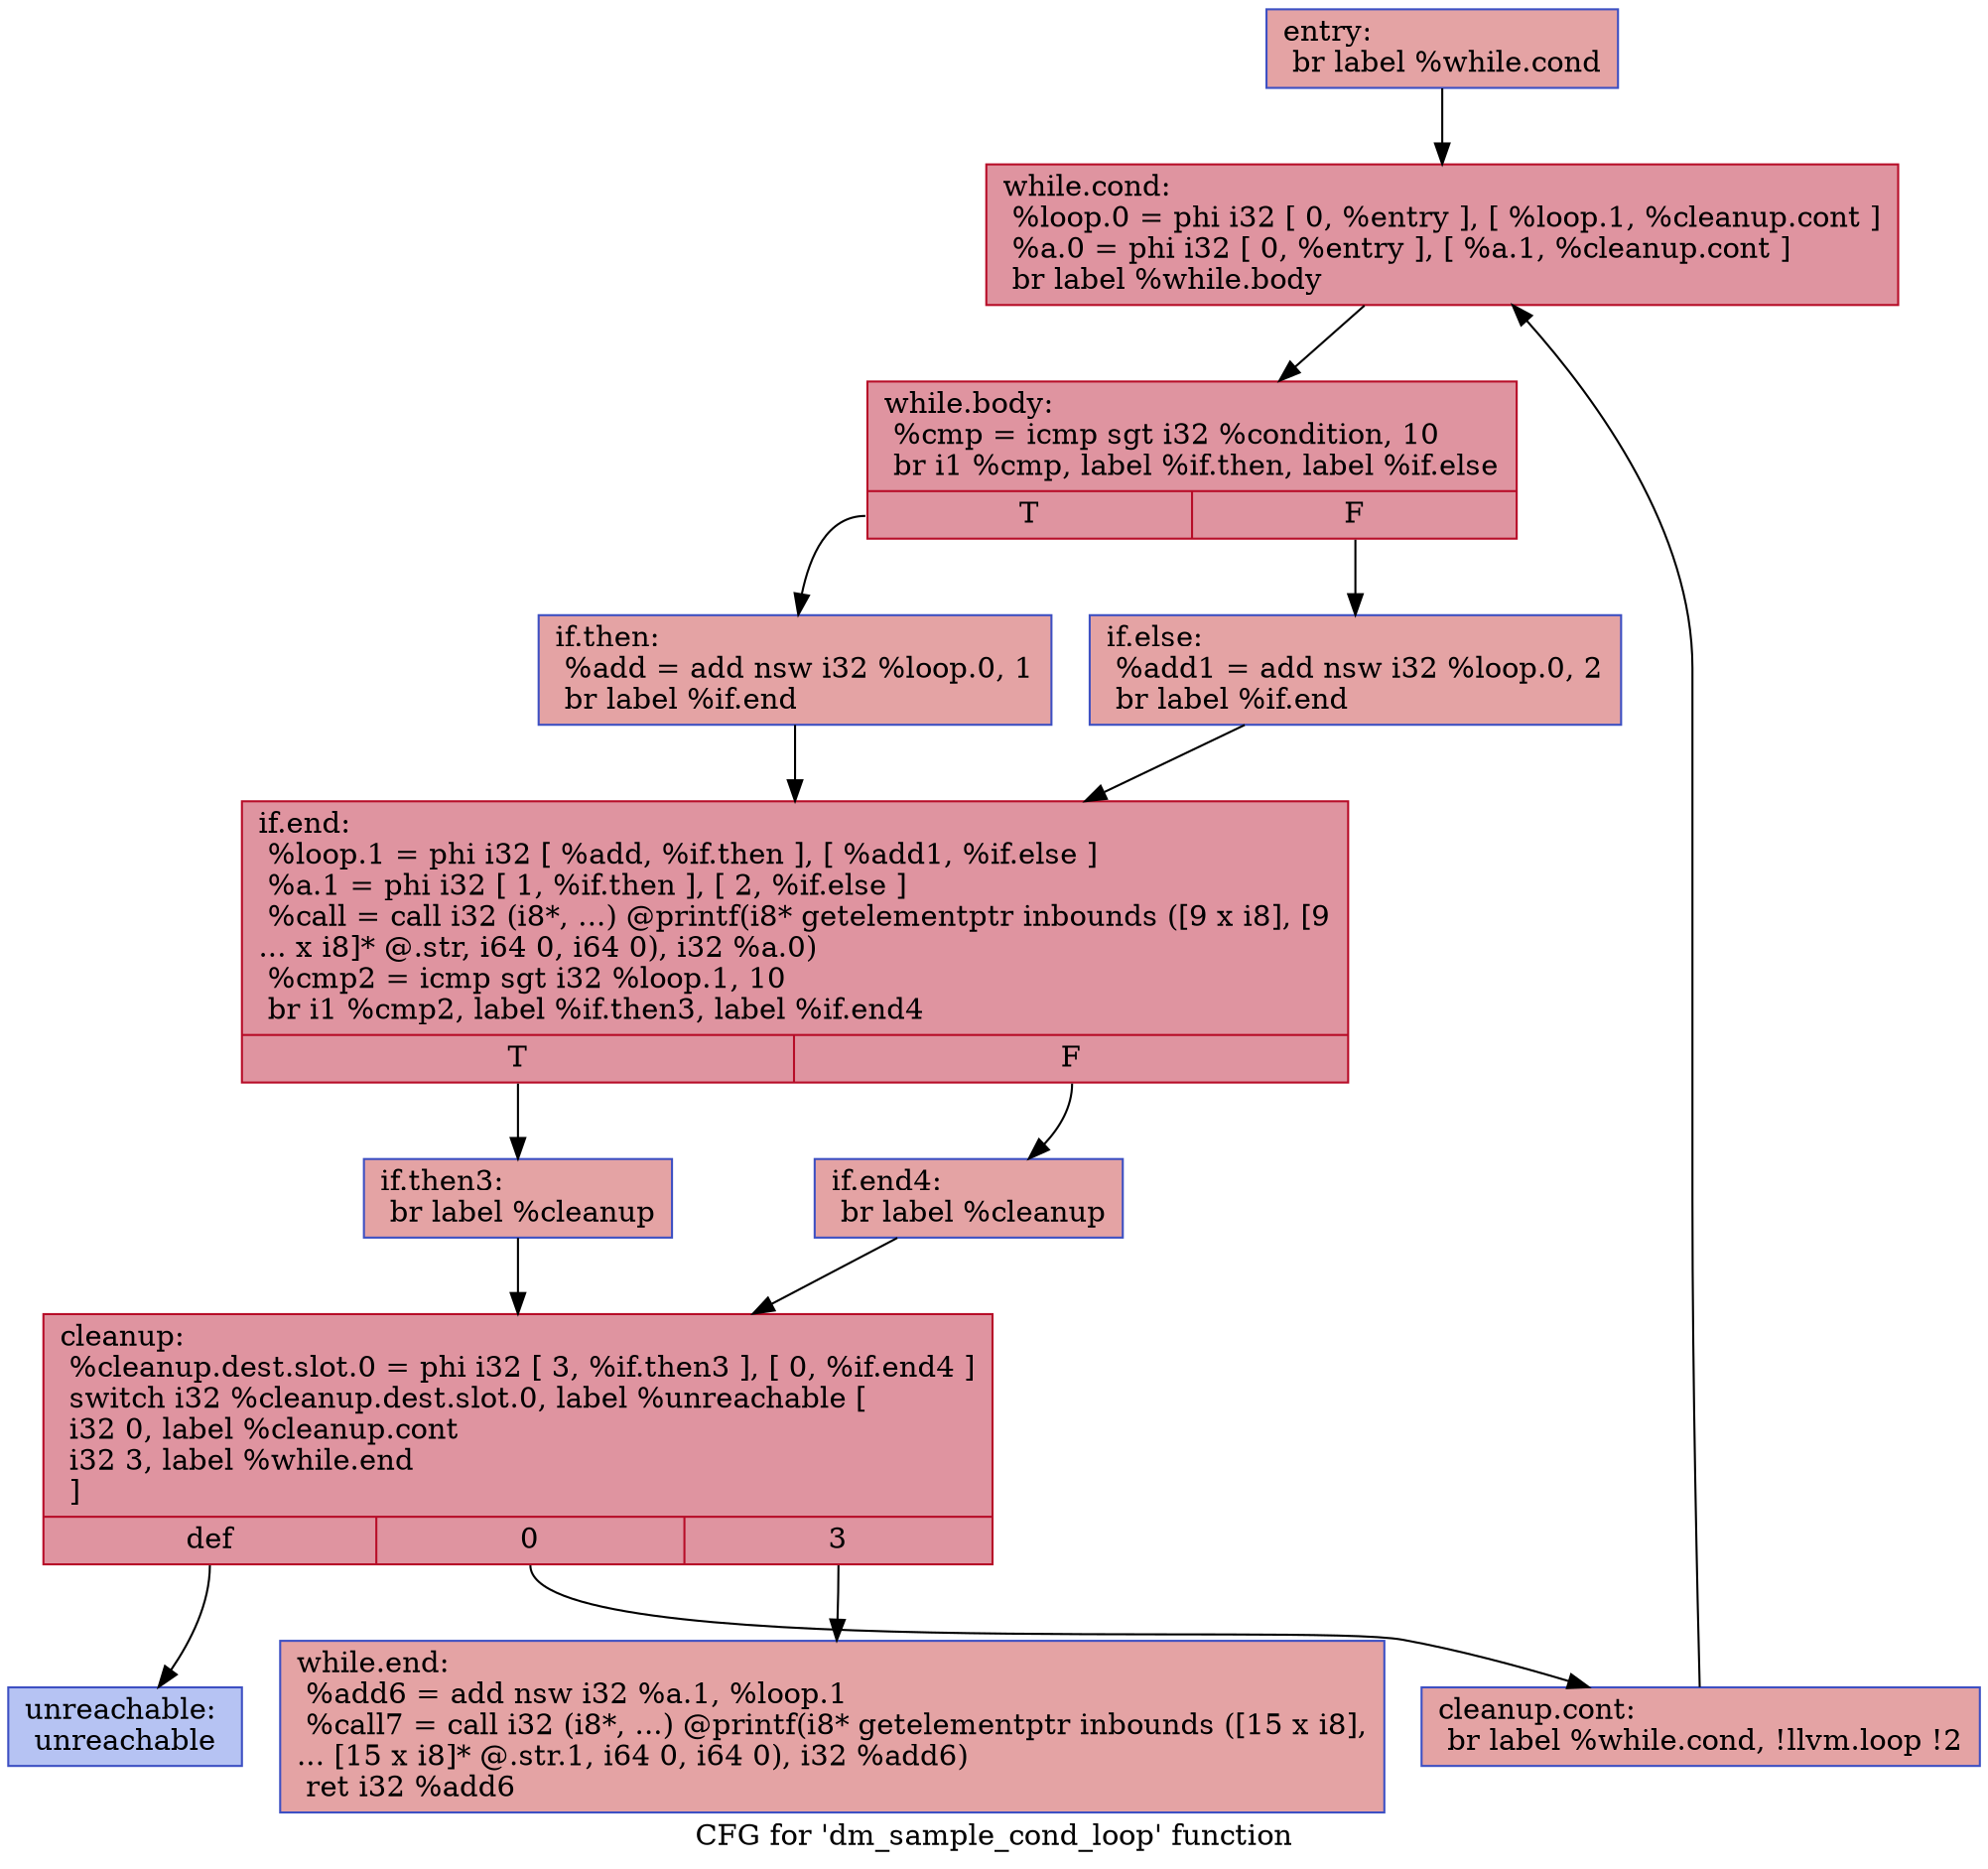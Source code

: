 digraph "CFG for 'dm_sample_cond_loop' function" {
	label="CFG for 'dm_sample_cond_loop' function";

	Node0x55c9aa589730 [shape=record,color="#3d50c3ff", style=filled, fillcolor="#c32e3170",label="{entry:\l  br label %while.cond\l}"];
	Node0x55c9aa589730 -> Node0x55c9aa5897e0;
	Node0x55c9aa5897e0 [shape=record,color="#b70d28ff", style=filled, fillcolor="#b70d2870",label="{while.cond:                                       \l  %loop.0 = phi i32 [ 0, %entry ], [ %loop.1, %cleanup.cont ]\l  %a.0 = phi i32 [ 0, %entry ], [ %a.1, %cleanup.cont ]\l  br label %while.body\l}"];
	Node0x55c9aa5897e0 -> Node0x55c9aa58a240;
	Node0x55c9aa58a240 [shape=record,color="#b70d28ff", style=filled, fillcolor="#b70d2870",label="{while.body:                                       \l  %cmp = icmp sgt i32 %condition, 10\l  br i1 %cmp, label %if.then, label %if.else\l|{<s0>T|<s1>F}}"];
	Node0x55c9aa58a240:s0 -> Node0x55c9aa58a470;
	Node0x55c9aa58a240:s1 -> Node0x55c9aa58a4e0;
	Node0x55c9aa58a470 [shape=record,color="#3d50c3ff", style=filled, fillcolor="#c32e3170",label="{if.then:                                          \l  %add = add nsw i32 %loop.0, 1\l  br label %if.end\l}"];
	Node0x55c9aa58a470 -> Node0x55c9aa58a740;
	Node0x55c9aa58a4e0 [shape=record,color="#3d50c3ff", style=filled, fillcolor="#c32e3170",label="{if.else:                                          \l  %add1 = add nsw i32 %loop.0, 2\l  br label %if.end\l}"];
	Node0x55c9aa58a4e0 -> Node0x55c9aa58a740;
	Node0x55c9aa58a740 [shape=record,color="#b70d28ff", style=filled, fillcolor="#b70d2870",label="{if.end:                                           \l  %loop.1 = phi i32 [ %add, %if.then ], [ %add1, %if.else ]\l  %a.1 = phi i32 [ 1, %if.then ], [ 2, %if.else ]\l  %call = call i32 (i8*, ...) @printf(i8* getelementptr inbounds ([9 x i8], [9\l... x i8]* @.str, i64 0, i64 0), i32 %a.0)\l  %cmp2 = icmp sgt i32 %loop.1, 10\l  br i1 %cmp2, label %if.then3, label %if.end4\l|{<s0>T|<s1>F}}"];
	Node0x55c9aa58a740:s0 -> Node0x55c9aa58b0e0;
	Node0x55c9aa58a740:s1 -> Node0x55c9aa58b160;
	Node0x55c9aa58b0e0 [shape=record,color="#3d50c3ff", style=filled, fillcolor="#c32e3170",label="{if.then3:                                         \l  br label %cleanup\l}"];
	Node0x55c9aa58b0e0 -> Node0x55c9aa58b2e0;
	Node0x55c9aa58b160 [shape=record,color="#3d50c3ff", style=filled, fillcolor="#c32e3170",label="{if.end4:                                          \l  br label %cleanup\l}"];
	Node0x55c9aa58b160 -> Node0x55c9aa58b2e0;
	Node0x55c9aa58b2e0 [shape=record,color="#b70d28ff", style=filled, fillcolor="#b70d2870",label="{cleanup:                                          \l  %cleanup.dest.slot.0 = phi i32 [ 3, %if.then3 ], [ 0, %if.end4 ]\l  switch i32 %cleanup.dest.slot.0, label %unreachable [\l    i32 0, label %cleanup.cont\l    i32 3, label %while.end\l  ]\l|{<s0>def|<s1>0|<s2>3}}"];
	Node0x55c9aa58b2e0:s0 -> Node0x55c9aa5a34d0;
	Node0x55c9aa58b2e0:s1 -> Node0x55c9aa589f10;
	Node0x55c9aa58b2e0:s2 -> Node0x55c9aa5a3520;
	Node0x55c9aa589f10 [shape=record,color="#3d50c3ff", style=filled, fillcolor="#c32e3170",label="{cleanup.cont:                                     \l  br label %while.cond, !llvm.loop !2\l}"];
	Node0x55c9aa589f10 -> Node0x55c9aa5897e0;
	Node0x55c9aa5a3520 [shape=record,color="#3d50c3ff", style=filled, fillcolor="#c32e3170",label="{while.end:                                        \l  %add6 = add nsw i32 %a.1, %loop.1\l  %call7 = call i32 (i8*, ...) @printf(i8* getelementptr inbounds ([15 x i8],\l... [15 x i8]* @.str.1, i64 0, i64 0), i32 %add6)\l  ret i32 %add6\l}"];
	Node0x55c9aa5a34d0 [shape=record,color="#3d50c3ff", style=filled, fillcolor="#5977e370",label="{unreachable:                                      \l  unreachable\l}"];
}
